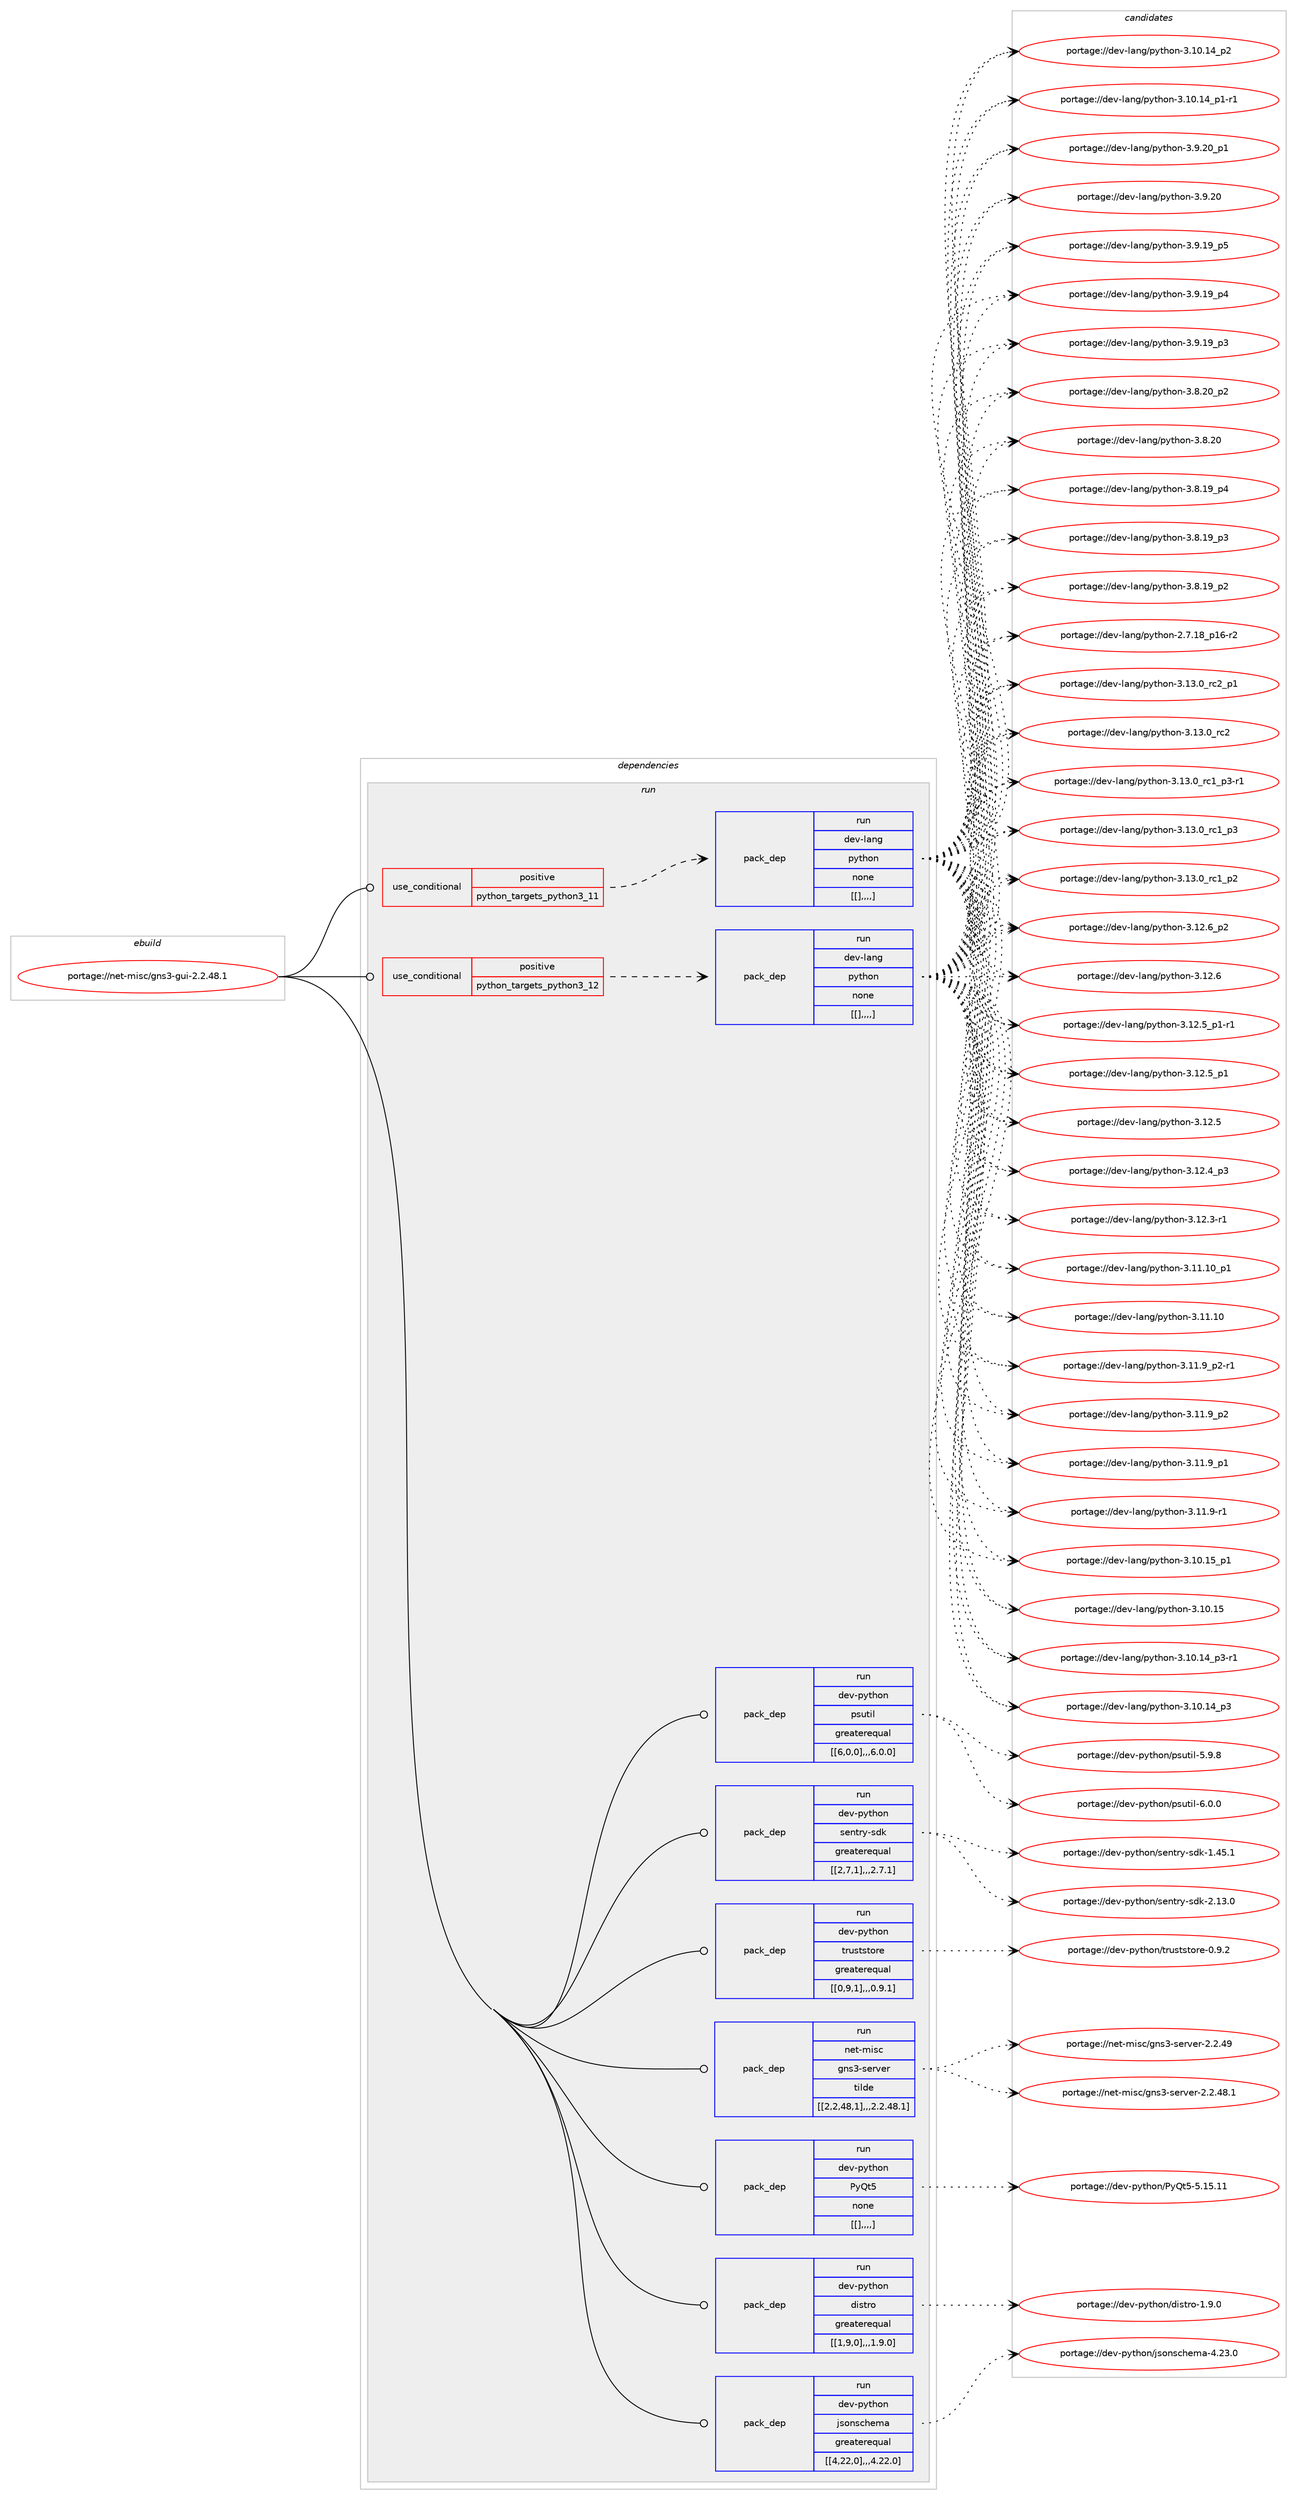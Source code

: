 digraph prolog {

# *************
# Graph options
# *************

newrank=true;
concentrate=true;
compound=true;
graph [rankdir=LR,fontname=Helvetica,fontsize=10,ranksep=1.5];#, ranksep=2.5, nodesep=0.2];
edge  [arrowhead=vee];
node  [fontname=Helvetica,fontsize=10];

# **********
# The ebuild
# **********

subgraph cluster_leftcol {
color=gray;
label=<<i>ebuild</i>>;
id [label="portage://net-misc/gns3-gui-2.2.48.1", color=red, width=4, href="../net-misc/gns3-gui-2.2.48.1.svg"];
}

# ****************
# The dependencies
# ****************

subgraph cluster_midcol {
color=gray;
label=<<i>dependencies</i>>;
subgraph cluster_compile {
fillcolor="#eeeeee";
style=filled;
label=<<i>compile</i>>;
}
subgraph cluster_compileandrun {
fillcolor="#eeeeee";
style=filled;
label=<<i>compile and run</i>>;
}
subgraph cluster_run {
fillcolor="#eeeeee";
style=filled;
label=<<i>run</i>>;
subgraph cond101127 {
dependency380665 [label=<<TABLE BORDER="0" CELLBORDER="1" CELLSPACING="0" CELLPADDING="4"><TR><TD ROWSPAN="3" CELLPADDING="10">use_conditional</TD></TR><TR><TD>positive</TD></TR><TR><TD>python_targets_python3_11</TD></TR></TABLE>>, shape=none, color=red];
subgraph pack276836 {
dependency380666 [label=<<TABLE BORDER="0" CELLBORDER="1" CELLSPACING="0" CELLPADDING="4" WIDTH="220"><TR><TD ROWSPAN="6" CELLPADDING="30">pack_dep</TD></TR><TR><TD WIDTH="110">run</TD></TR><TR><TD>dev-lang</TD></TR><TR><TD>python</TD></TR><TR><TD>none</TD></TR><TR><TD>[[],,,,]</TD></TR></TABLE>>, shape=none, color=blue];
}
dependency380665:e -> dependency380666:w [weight=20,style="dashed",arrowhead="vee"];
}
id:e -> dependency380665:w [weight=20,style="solid",arrowhead="odot"];
subgraph cond101128 {
dependency380667 [label=<<TABLE BORDER="0" CELLBORDER="1" CELLSPACING="0" CELLPADDING="4"><TR><TD ROWSPAN="3" CELLPADDING="10">use_conditional</TD></TR><TR><TD>positive</TD></TR><TR><TD>python_targets_python3_12</TD></TR></TABLE>>, shape=none, color=red];
subgraph pack276837 {
dependency380668 [label=<<TABLE BORDER="0" CELLBORDER="1" CELLSPACING="0" CELLPADDING="4" WIDTH="220"><TR><TD ROWSPAN="6" CELLPADDING="30">pack_dep</TD></TR><TR><TD WIDTH="110">run</TD></TR><TR><TD>dev-lang</TD></TR><TR><TD>python</TD></TR><TR><TD>none</TD></TR><TR><TD>[[],,,,]</TD></TR></TABLE>>, shape=none, color=blue];
}
dependency380667:e -> dependency380668:w [weight=20,style="dashed",arrowhead="vee"];
}
id:e -> dependency380667:w [weight=20,style="solid",arrowhead="odot"];
subgraph pack276838 {
dependency380669 [label=<<TABLE BORDER="0" CELLBORDER="1" CELLSPACING="0" CELLPADDING="4" WIDTH="220"><TR><TD ROWSPAN="6" CELLPADDING="30">pack_dep</TD></TR><TR><TD WIDTH="110">run</TD></TR><TR><TD>dev-python</TD></TR><TR><TD>PyQt5</TD></TR><TR><TD>none</TD></TR><TR><TD>[[],,,,]</TD></TR></TABLE>>, shape=none, color=blue];
}
id:e -> dependency380669:w [weight=20,style="solid",arrowhead="odot"];
subgraph pack276839 {
dependency380670 [label=<<TABLE BORDER="0" CELLBORDER="1" CELLSPACING="0" CELLPADDING="4" WIDTH="220"><TR><TD ROWSPAN="6" CELLPADDING="30">pack_dep</TD></TR><TR><TD WIDTH="110">run</TD></TR><TR><TD>dev-python</TD></TR><TR><TD>distro</TD></TR><TR><TD>greaterequal</TD></TR><TR><TD>[[1,9,0],,,1.9.0]</TD></TR></TABLE>>, shape=none, color=blue];
}
id:e -> dependency380670:w [weight=20,style="solid",arrowhead="odot"];
subgraph pack276840 {
dependency380671 [label=<<TABLE BORDER="0" CELLBORDER="1" CELLSPACING="0" CELLPADDING="4" WIDTH="220"><TR><TD ROWSPAN="6" CELLPADDING="30">pack_dep</TD></TR><TR><TD WIDTH="110">run</TD></TR><TR><TD>dev-python</TD></TR><TR><TD>jsonschema</TD></TR><TR><TD>greaterequal</TD></TR><TR><TD>[[4,22,0],,,4.22.0]</TD></TR></TABLE>>, shape=none, color=blue];
}
id:e -> dependency380671:w [weight=20,style="solid",arrowhead="odot"];
subgraph pack276841 {
dependency380672 [label=<<TABLE BORDER="0" CELLBORDER="1" CELLSPACING="0" CELLPADDING="4" WIDTH="220"><TR><TD ROWSPAN="6" CELLPADDING="30">pack_dep</TD></TR><TR><TD WIDTH="110">run</TD></TR><TR><TD>dev-python</TD></TR><TR><TD>psutil</TD></TR><TR><TD>greaterequal</TD></TR><TR><TD>[[6,0,0],,,6.0.0]</TD></TR></TABLE>>, shape=none, color=blue];
}
id:e -> dependency380672:w [weight=20,style="solid",arrowhead="odot"];
subgraph pack276842 {
dependency380673 [label=<<TABLE BORDER="0" CELLBORDER="1" CELLSPACING="0" CELLPADDING="4" WIDTH="220"><TR><TD ROWSPAN="6" CELLPADDING="30">pack_dep</TD></TR><TR><TD WIDTH="110">run</TD></TR><TR><TD>dev-python</TD></TR><TR><TD>sentry-sdk</TD></TR><TR><TD>greaterequal</TD></TR><TR><TD>[[2,7,1],,,2.7.1]</TD></TR></TABLE>>, shape=none, color=blue];
}
id:e -> dependency380673:w [weight=20,style="solid",arrowhead="odot"];
subgraph pack276843 {
dependency380674 [label=<<TABLE BORDER="0" CELLBORDER="1" CELLSPACING="0" CELLPADDING="4" WIDTH="220"><TR><TD ROWSPAN="6" CELLPADDING="30">pack_dep</TD></TR><TR><TD WIDTH="110">run</TD></TR><TR><TD>dev-python</TD></TR><TR><TD>truststore</TD></TR><TR><TD>greaterequal</TD></TR><TR><TD>[[0,9,1],,,0.9.1]</TD></TR></TABLE>>, shape=none, color=blue];
}
id:e -> dependency380674:w [weight=20,style="solid",arrowhead="odot"];
subgraph pack276844 {
dependency380675 [label=<<TABLE BORDER="0" CELLBORDER="1" CELLSPACING="0" CELLPADDING="4" WIDTH="220"><TR><TD ROWSPAN="6" CELLPADDING="30">pack_dep</TD></TR><TR><TD WIDTH="110">run</TD></TR><TR><TD>net-misc</TD></TR><TR><TD>gns3-server</TD></TR><TR><TD>tilde</TD></TR><TR><TD>[[2,2,48,1],,,2.2.48.1]</TD></TR></TABLE>>, shape=none, color=blue];
}
id:e -> dependency380675:w [weight=20,style="solid",arrowhead="odot"];
}
}

# **************
# The candidates
# **************

subgraph cluster_choices {
rank=same;
color=gray;
label=<<i>candidates</i>>;

subgraph choice276836 {
color=black;
nodesep=1;
choice100101118451089711010347112121116104111110455146495146489511499509511249 [label="portage://dev-lang/python-3.13.0_rc2_p1", color=red, width=4,href="../dev-lang/python-3.13.0_rc2_p1.svg"];
choice10010111845108971101034711212111610411111045514649514648951149950 [label="portage://dev-lang/python-3.13.0_rc2", color=red, width=4,href="../dev-lang/python-3.13.0_rc2.svg"];
choice1001011184510897110103471121211161041111104551464951464895114994995112514511449 [label="portage://dev-lang/python-3.13.0_rc1_p3-r1", color=red, width=4,href="../dev-lang/python-3.13.0_rc1_p3-r1.svg"];
choice100101118451089711010347112121116104111110455146495146489511499499511251 [label="portage://dev-lang/python-3.13.0_rc1_p3", color=red, width=4,href="../dev-lang/python-3.13.0_rc1_p3.svg"];
choice100101118451089711010347112121116104111110455146495146489511499499511250 [label="portage://dev-lang/python-3.13.0_rc1_p2", color=red, width=4,href="../dev-lang/python-3.13.0_rc1_p2.svg"];
choice100101118451089711010347112121116104111110455146495046549511250 [label="portage://dev-lang/python-3.12.6_p2", color=red, width=4,href="../dev-lang/python-3.12.6_p2.svg"];
choice10010111845108971101034711212111610411111045514649504654 [label="portage://dev-lang/python-3.12.6", color=red, width=4,href="../dev-lang/python-3.12.6.svg"];
choice1001011184510897110103471121211161041111104551464950465395112494511449 [label="portage://dev-lang/python-3.12.5_p1-r1", color=red, width=4,href="../dev-lang/python-3.12.5_p1-r1.svg"];
choice100101118451089711010347112121116104111110455146495046539511249 [label="portage://dev-lang/python-3.12.5_p1", color=red, width=4,href="../dev-lang/python-3.12.5_p1.svg"];
choice10010111845108971101034711212111610411111045514649504653 [label="portage://dev-lang/python-3.12.5", color=red, width=4,href="../dev-lang/python-3.12.5.svg"];
choice100101118451089711010347112121116104111110455146495046529511251 [label="portage://dev-lang/python-3.12.4_p3", color=red, width=4,href="../dev-lang/python-3.12.4_p3.svg"];
choice100101118451089711010347112121116104111110455146495046514511449 [label="portage://dev-lang/python-3.12.3-r1", color=red, width=4,href="../dev-lang/python-3.12.3-r1.svg"];
choice10010111845108971101034711212111610411111045514649494649489511249 [label="portage://dev-lang/python-3.11.10_p1", color=red, width=4,href="../dev-lang/python-3.11.10_p1.svg"];
choice1001011184510897110103471121211161041111104551464949464948 [label="portage://dev-lang/python-3.11.10", color=red, width=4,href="../dev-lang/python-3.11.10.svg"];
choice1001011184510897110103471121211161041111104551464949465795112504511449 [label="portage://dev-lang/python-3.11.9_p2-r1", color=red, width=4,href="../dev-lang/python-3.11.9_p2-r1.svg"];
choice100101118451089711010347112121116104111110455146494946579511250 [label="portage://dev-lang/python-3.11.9_p2", color=red, width=4,href="../dev-lang/python-3.11.9_p2.svg"];
choice100101118451089711010347112121116104111110455146494946579511249 [label="portage://dev-lang/python-3.11.9_p1", color=red, width=4,href="../dev-lang/python-3.11.9_p1.svg"];
choice100101118451089711010347112121116104111110455146494946574511449 [label="portage://dev-lang/python-3.11.9-r1", color=red, width=4,href="../dev-lang/python-3.11.9-r1.svg"];
choice10010111845108971101034711212111610411111045514649484649539511249 [label="portage://dev-lang/python-3.10.15_p1", color=red, width=4,href="../dev-lang/python-3.10.15_p1.svg"];
choice1001011184510897110103471121211161041111104551464948464953 [label="portage://dev-lang/python-3.10.15", color=red, width=4,href="../dev-lang/python-3.10.15.svg"];
choice100101118451089711010347112121116104111110455146494846495295112514511449 [label="portage://dev-lang/python-3.10.14_p3-r1", color=red, width=4,href="../dev-lang/python-3.10.14_p3-r1.svg"];
choice10010111845108971101034711212111610411111045514649484649529511251 [label="portage://dev-lang/python-3.10.14_p3", color=red, width=4,href="../dev-lang/python-3.10.14_p3.svg"];
choice10010111845108971101034711212111610411111045514649484649529511250 [label="portage://dev-lang/python-3.10.14_p2", color=red, width=4,href="../dev-lang/python-3.10.14_p2.svg"];
choice100101118451089711010347112121116104111110455146494846495295112494511449 [label="portage://dev-lang/python-3.10.14_p1-r1", color=red, width=4,href="../dev-lang/python-3.10.14_p1-r1.svg"];
choice100101118451089711010347112121116104111110455146574650489511249 [label="portage://dev-lang/python-3.9.20_p1", color=red, width=4,href="../dev-lang/python-3.9.20_p1.svg"];
choice10010111845108971101034711212111610411111045514657465048 [label="portage://dev-lang/python-3.9.20", color=red, width=4,href="../dev-lang/python-3.9.20.svg"];
choice100101118451089711010347112121116104111110455146574649579511253 [label="portage://dev-lang/python-3.9.19_p5", color=red, width=4,href="../dev-lang/python-3.9.19_p5.svg"];
choice100101118451089711010347112121116104111110455146574649579511252 [label="portage://dev-lang/python-3.9.19_p4", color=red, width=4,href="../dev-lang/python-3.9.19_p4.svg"];
choice100101118451089711010347112121116104111110455146574649579511251 [label="portage://dev-lang/python-3.9.19_p3", color=red, width=4,href="../dev-lang/python-3.9.19_p3.svg"];
choice100101118451089711010347112121116104111110455146564650489511250 [label="portage://dev-lang/python-3.8.20_p2", color=red, width=4,href="../dev-lang/python-3.8.20_p2.svg"];
choice10010111845108971101034711212111610411111045514656465048 [label="portage://dev-lang/python-3.8.20", color=red, width=4,href="../dev-lang/python-3.8.20.svg"];
choice100101118451089711010347112121116104111110455146564649579511252 [label="portage://dev-lang/python-3.8.19_p4", color=red, width=4,href="../dev-lang/python-3.8.19_p4.svg"];
choice100101118451089711010347112121116104111110455146564649579511251 [label="portage://dev-lang/python-3.8.19_p3", color=red, width=4,href="../dev-lang/python-3.8.19_p3.svg"];
choice100101118451089711010347112121116104111110455146564649579511250 [label="portage://dev-lang/python-3.8.19_p2", color=red, width=4,href="../dev-lang/python-3.8.19_p2.svg"];
choice100101118451089711010347112121116104111110455046554649569511249544511450 [label="portage://dev-lang/python-2.7.18_p16-r2", color=red, width=4,href="../dev-lang/python-2.7.18_p16-r2.svg"];
dependency380666:e -> choice100101118451089711010347112121116104111110455146495146489511499509511249:w [style=dotted,weight="100"];
dependency380666:e -> choice10010111845108971101034711212111610411111045514649514648951149950:w [style=dotted,weight="100"];
dependency380666:e -> choice1001011184510897110103471121211161041111104551464951464895114994995112514511449:w [style=dotted,weight="100"];
dependency380666:e -> choice100101118451089711010347112121116104111110455146495146489511499499511251:w [style=dotted,weight="100"];
dependency380666:e -> choice100101118451089711010347112121116104111110455146495146489511499499511250:w [style=dotted,weight="100"];
dependency380666:e -> choice100101118451089711010347112121116104111110455146495046549511250:w [style=dotted,weight="100"];
dependency380666:e -> choice10010111845108971101034711212111610411111045514649504654:w [style=dotted,weight="100"];
dependency380666:e -> choice1001011184510897110103471121211161041111104551464950465395112494511449:w [style=dotted,weight="100"];
dependency380666:e -> choice100101118451089711010347112121116104111110455146495046539511249:w [style=dotted,weight="100"];
dependency380666:e -> choice10010111845108971101034711212111610411111045514649504653:w [style=dotted,weight="100"];
dependency380666:e -> choice100101118451089711010347112121116104111110455146495046529511251:w [style=dotted,weight="100"];
dependency380666:e -> choice100101118451089711010347112121116104111110455146495046514511449:w [style=dotted,weight="100"];
dependency380666:e -> choice10010111845108971101034711212111610411111045514649494649489511249:w [style=dotted,weight="100"];
dependency380666:e -> choice1001011184510897110103471121211161041111104551464949464948:w [style=dotted,weight="100"];
dependency380666:e -> choice1001011184510897110103471121211161041111104551464949465795112504511449:w [style=dotted,weight="100"];
dependency380666:e -> choice100101118451089711010347112121116104111110455146494946579511250:w [style=dotted,weight="100"];
dependency380666:e -> choice100101118451089711010347112121116104111110455146494946579511249:w [style=dotted,weight="100"];
dependency380666:e -> choice100101118451089711010347112121116104111110455146494946574511449:w [style=dotted,weight="100"];
dependency380666:e -> choice10010111845108971101034711212111610411111045514649484649539511249:w [style=dotted,weight="100"];
dependency380666:e -> choice1001011184510897110103471121211161041111104551464948464953:w [style=dotted,weight="100"];
dependency380666:e -> choice100101118451089711010347112121116104111110455146494846495295112514511449:w [style=dotted,weight="100"];
dependency380666:e -> choice10010111845108971101034711212111610411111045514649484649529511251:w [style=dotted,weight="100"];
dependency380666:e -> choice10010111845108971101034711212111610411111045514649484649529511250:w [style=dotted,weight="100"];
dependency380666:e -> choice100101118451089711010347112121116104111110455146494846495295112494511449:w [style=dotted,weight="100"];
dependency380666:e -> choice100101118451089711010347112121116104111110455146574650489511249:w [style=dotted,weight="100"];
dependency380666:e -> choice10010111845108971101034711212111610411111045514657465048:w [style=dotted,weight="100"];
dependency380666:e -> choice100101118451089711010347112121116104111110455146574649579511253:w [style=dotted,weight="100"];
dependency380666:e -> choice100101118451089711010347112121116104111110455146574649579511252:w [style=dotted,weight="100"];
dependency380666:e -> choice100101118451089711010347112121116104111110455146574649579511251:w [style=dotted,weight="100"];
dependency380666:e -> choice100101118451089711010347112121116104111110455146564650489511250:w [style=dotted,weight="100"];
dependency380666:e -> choice10010111845108971101034711212111610411111045514656465048:w [style=dotted,weight="100"];
dependency380666:e -> choice100101118451089711010347112121116104111110455146564649579511252:w [style=dotted,weight="100"];
dependency380666:e -> choice100101118451089711010347112121116104111110455146564649579511251:w [style=dotted,weight="100"];
dependency380666:e -> choice100101118451089711010347112121116104111110455146564649579511250:w [style=dotted,weight="100"];
dependency380666:e -> choice100101118451089711010347112121116104111110455046554649569511249544511450:w [style=dotted,weight="100"];
}
subgraph choice276837 {
color=black;
nodesep=1;
choice100101118451089711010347112121116104111110455146495146489511499509511249 [label="portage://dev-lang/python-3.13.0_rc2_p1", color=red, width=4,href="../dev-lang/python-3.13.0_rc2_p1.svg"];
choice10010111845108971101034711212111610411111045514649514648951149950 [label="portage://dev-lang/python-3.13.0_rc2", color=red, width=4,href="../dev-lang/python-3.13.0_rc2.svg"];
choice1001011184510897110103471121211161041111104551464951464895114994995112514511449 [label="portage://dev-lang/python-3.13.0_rc1_p3-r1", color=red, width=4,href="../dev-lang/python-3.13.0_rc1_p3-r1.svg"];
choice100101118451089711010347112121116104111110455146495146489511499499511251 [label="portage://dev-lang/python-3.13.0_rc1_p3", color=red, width=4,href="../dev-lang/python-3.13.0_rc1_p3.svg"];
choice100101118451089711010347112121116104111110455146495146489511499499511250 [label="portage://dev-lang/python-3.13.0_rc1_p2", color=red, width=4,href="../dev-lang/python-3.13.0_rc1_p2.svg"];
choice100101118451089711010347112121116104111110455146495046549511250 [label="portage://dev-lang/python-3.12.6_p2", color=red, width=4,href="../dev-lang/python-3.12.6_p2.svg"];
choice10010111845108971101034711212111610411111045514649504654 [label="portage://dev-lang/python-3.12.6", color=red, width=4,href="../dev-lang/python-3.12.6.svg"];
choice1001011184510897110103471121211161041111104551464950465395112494511449 [label="portage://dev-lang/python-3.12.5_p1-r1", color=red, width=4,href="../dev-lang/python-3.12.5_p1-r1.svg"];
choice100101118451089711010347112121116104111110455146495046539511249 [label="portage://dev-lang/python-3.12.5_p1", color=red, width=4,href="../dev-lang/python-3.12.5_p1.svg"];
choice10010111845108971101034711212111610411111045514649504653 [label="portage://dev-lang/python-3.12.5", color=red, width=4,href="../dev-lang/python-3.12.5.svg"];
choice100101118451089711010347112121116104111110455146495046529511251 [label="portage://dev-lang/python-3.12.4_p3", color=red, width=4,href="../dev-lang/python-3.12.4_p3.svg"];
choice100101118451089711010347112121116104111110455146495046514511449 [label="portage://dev-lang/python-3.12.3-r1", color=red, width=4,href="../dev-lang/python-3.12.3-r1.svg"];
choice10010111845108971101034711212111610411111045514649494649489511249 [label="portage://dev-lang/python-3.11.10_p1", color=red, width=4,href="../dev-lang/python-3.11.10_p1.svg"];
choice1001011184510897110103471121211161041111104551464949464948 [label="portage://dev-lang/python-3.11.10", color=red, width=4,href="../dev-lang/python-3.11.10.svg"];
choice1001011184510897110103471121211161041111104551464949465795112504511449 [label="portage://dev-lang/python-3.11.9_p2-r1", color=red, width=4,href="../dev-lang/python-3.11.9_p2-r1.svg"];
choice100101118451089711010347112121116104111110455146494946579511250 [label="portage://dev-lang/python-3.11.9_p2", color=red, width=4,href="../dev-lang/python-3.11.9_p2.svg"];
choice100101118451089711010347112121116104111110455146494946579511249 [label="portage://dev-lang/python-3.11.9_p1", color=red, width=4,href="../dev-lang/python-3.11.9_p1.svg"];
choice100101118451089711010347112121116104111110455146494946574511449 [label="portage://dev-lang/python-3.11.9-r1", color=red, width=4,href="../dev-lang/python-3.11.9-r1.svg"];
choice10010111845108971101034711212111610411111045514649484649539511249 [label="portage://dev-lang/python-3.10.15_p1", color=red, width=4,href="../dev-lang/python-3.10.15_p1.svg"];
choice1001011184510897110103471121211161041111104551464948464953 [label="portage://dev-lang/python-3.10.15", color=red, width=4,href="../dev-lang/python-3.10.15.svg"];
choice100101118451089711010347112121116104111110455146494846495295112514511449 [label="portage://dev-lang/python-3.10.14_p3-r1", color=red, width=4,href="../dev-lang/python-3.10.14_p3-r1.svg"];
choice10010111845108971101034711212111610411111045514649484649529511251 [label="portage://dev-lang/python-3.10.14_p3", color=red, width=4,href="../dev-lang/python-3.10.14_p3.svg"];
choice10010111845108971101034711212111610411111045514649484649529511250 [label="portage://dev-lang/python-3.10.14_p2", color=red, width=4,href="../dev-lang/python-3.10.14_p2.svg"];
choice100101118451089711010347112121116104111110455146494846495295112494511449 [label="portage://dev-lang/python-3.10.14_p1-r1", color=red, width=4,href="../dev-lang/python-3.10.14_p1-r1.svg"];
choice100101118451089711010347112121116104111110455146574650489511249 [label="portage://dev-lang/python-3.9.20_p1", color=red, width=4,href="../dev-lang/python-3.9.20_p1.svg"];
choice10010111845108971101034711212111610411111045514657465048 [label="portage://dev-lang/python-3.9.20", color=red, width=4,href="../dev-lang/python-3.9.20.svg"];
choice100101118451089711010347112121116104111110455146574649579511253 [label="portage://dev-lang/python-3.9.19_p5", color=red, width=4,href="../dev-lang/python-3.9.19_p5.svg"];
choice100101118451089711010347112121116104111110455146574649579511252 [label="portage://dev-lang/python-3.9.19_p4", color=red, width=4,href="../dev-lang/python-3.9.19_p4.svg"];
choice100101118451089711010347112121116104111110455146574649579511251 [label="portage://dev-lang/python-3.9.19_p3", color=red, width=4,href="../dev-lang/python-3.9.19_p3.svg"];
choice100101118451089711010347112121116104111110455146564650489511250 [label="portage://dev-lang/python-3.8.20_p2", color=red, width=4,href="../dev-lang/python-3.8.20_p2.svg"];
choice10010111845108971101034711212111610411111045514656465048 [label="portage://dev-lang/python-3.8.20", color=red, width=4,href="../dev-lang/python-3.8.20.svg"];
choice100101118451089711010347112121116104111110455146564649579511252 [label="portage://dev-lang/python-3.8.19_p4", color=red, width=4,href="../dev-lang/python-3.8.19_p4.svg"];
choice100101118451089711010347112121116104111110455146564649579511251 [label="portage://dev-lang/python-3.8.19_p3", color=red, width=4,href="../dev-lang/python-3.8.19_p3.svg"];
choice100101118451089711010347112121116104111110455146564649579511250 [label="portage://dev-lang/python-3.8.19_p2", color=red, width=4,href="../dev-lang/python-3.8.19_p2.svg"];
choice100101118451089711010347112121116104111110455046554649569511249544511450 [label="portage://dev-lang/python-2.7.18_p16-r2", color=red, width=4,href="../dev-lang/python-2.7.18_p16-r2.svg"];
dependency380668:e -> choice100101118451089711010347112121116104111110455146495146489511499509511249:w [style=dotted,weight="100"];
dependency380668:e -> choice10010111845108971101034711212111610411111045514649514648951149950:w [style=dotted,weight="100"];
dependency380668:e -> choice1001011184510897110103471121211161041111104551464951464895114994995112514511449:w [style=dotted,weight="100"];
dependency380668:e -> choice100101118451089711010347112121116104111110455146495146489511499499511251:w [style=dotted,weight="100"];
dependency380668:e -> choice100101118451089711010347112121116104111110455146495146489511499499511250:w [style=dotted,weight="100"];
dependency380668:e -> choice100101118451089711010347112121116104111110455146495046549511250:w [style=dotted,weight="100"];
dependency380668:e -> choice10010111845108971101034711212111610411111045514649504654:w [style=dotted,weight="100"];
dependency380668:e -> choice1001011184510897110103471121211161041111104551464950465395112494511449:w [style=dotted,weight="100"];
dependency380668:e -> choice100101118451089711010347112121116104111110455146495046539511249:w [style=dotted,weight="100"];
dependency380668:e -> choice10010111845108971101034711212111610411111045514649504653:w [style=dotted,weight="100"];
dependency380668:e -> choice100101118451089711010347112121116104111110455146495046529511251:w [style=dotted,weight="100"];
dependency380668:e -> choice100101118451089711010347112121116104111110455146495046514511449:w [style=dotted,weight="100"];
dependency380668:e -> choice10010111845108971101034711212111610411111045514649494649489511249:w [style=dotted,weight="100"];
dependency380668:e -> choice1001011184510897110103471121211161041111104551464949464948:w [style=dotted,weight="100"];
dependency380668:e -> choice1001011184510897110103471121211161041111104551464949465795112504511449:w [style=dotted,weight="100"];
dependency380668:e -> choice100101118451089711010347112121116104111110455146494946579511250:w [style=dotted,weight="100"];
dependency380668:e -> choice100101118451089711010347112121116104111110455146494946579511249:w [style=dotted,weight="100"];
dependency380668:e -> choice100101118451089711010347112121116104111110455146494946574511449:w [style=dotted,weight="100"];
dependency380668:e -> choice10010111845108971101034711212111610411111045514649484649539511249:w [style=dotted,weight="100"];
dependency380668:e -> choice1001011184510897110103471121211161041111104551464948464953:w [style=dotted,weight="100"];
dependency380668:e -> choice100101118451089711010347112121116104111110455146494846495295112514511449:w [style=dotted,weight="100"];
dependency380668:e -> choice10010111845108971101034711212111610411111045514649484649529511251:w [style=dotted,weight="100"];
dependency380668:e -> choice10010111845108971101034711212111610411111045514649484649529511250:w [style=dotted,weight="100"];
dependency380668:e -> choice100101118451089711010347112121116104111110455146494846495295112494511449:w [style=dotted,weight="100"];
dependency380668:e -> choice100101118451089711010347112121116104111110455146574650489511249:w [style=dotted,weight="100"];
dependency380668:e -> choice10010111845108971101034711212111610411111045514657465048:w [style=dotted,weight="100"];
dependency380668:e -> choice100101118451089711010347112121116104111110455146574649579511253:w [style=dotted,weight="100"];
dependency380668:e -> choice100101118451089711010347112121116104111110455146574649579511252:w [style=dotted,weight="100"];
dependency380668:e -> choice100101118451089711010347112121116104111110455146574649579511251:w [style=dotted,weight="100"];
dependency380668:e -> choice100101118451089711010347112121116104111110455146564650489511250:w [style=dotted,weight="100"];
dependency380668:e -> choice10010111845108971101034711212111610411111045514656465048:w [style=dotted,weight="100"];
dependency380668:e -> choice100101118451089711010347112121116104111110455146564649579511252:w [style=dotted,weight="100"];
dependency380668:e -> choice100101118451089711010347112121116104111110455146564649579511251:w [style=dotted,weight="100"];
dependency380668:e -> choice100101118451089711010347112121116104111110455146564649579511250:w [style=dotted,weight="100"];
dependency380668:e -> choice100101118451089711010347112121116104111110455046554649569511249544511450:w [style=dotted,weight="100"];
}
subgraph choice276838 {
color=black;
nodesep=1;
choice10010111845112121116104111110478012181116534553464953464949 [label="portage://dev-python/PyQt5-5.15.11", color=red, width=4,href="../dev-python/PyQt5-5.15.11.svg"];
dependency380669:e -> choice10010111845112121116104111110478012181116534553464953464949:w [style=dotted,weight="100"];
}
subgraph choice276839 {
color=black;
nodesep=1;
choice1001011184511212111610411111047100105115116114111454946574648 [label="portage://dev-python/distro-1.9.0", color=red, width=4,href="../dev-python/distro-1.9.0.svg"];
dependency380670:e -> choice1001011184511212111610411111047100105115116114111454946574648:w [style=dotted,weight="100"];
}
subgraph choice276840 {
color=black;
nodesep=1;
choice1001011184511212111610411111047106115111110115991041011099745524650514648 [label="portage://dev-python/jsonschema-4.23.0", color=red, width=4,href="../dev-python/jsonschema-4.23.0.svg"];
dependency380671:e -> choice1001011184511212111610411111047106115111110115991041011099745524650514648:w [style=dotted,weight="100"];
}
subgraph choice276841 {
color=black;
nodesep=1;
choice1001011184511212111610411111047112115117116105108455446484648 [label="portage://dev-python/psutil-6.0.0", color=red, width=4,href="../dev-python/psutil-6.0.0.svg"];
choice1001011184511212111610411111047112115117116105108455346574656 [label="portage://dev-python/psutil-5.9.8", color=red, width=4,href="../dev-python/psutil-5.9.8.svg"];
dependency380672:e -> choice1001011184511212111610411111047112115117116105108455446484648:w [style=dotted,weight="100"];
dependency380672:e -> choice1001011184511212111610411111047112115117116105108455346574656:w [style=dotted,weight="100"];
}
subgraph choice276842 {
color=black;
nodesep=1;
choice10010111845112121116104111110471151011101161141214511510010745504649514648 [label="portage://dev-python/sentry-sdk-2.13.0", color=red, width=4,href="../dev-python/sentry-sdk-2.13.0.svg"];
choice10010111845112121116104111110471151011101161141214511510010745494652534649 [label="portage://dev-python/sentry-sdk-1.45.1", color=red, width=4,href="../dev-python/sentry-sdk-1.45.1.svg"];
dependency380673:e -> choice10010111845112121116104111110471151011101161141214511510010745504649514648:w [style=dotted,weight="100"];
dependency380673:e -> choice10010111845112121116104111110471151011101161141214511510010745494652534649:w [style=dotted,weight="100"];
}
subgraph choice276843 {
color=black;
nodesep=1;
choice1001011184511212111610411111047116114117115116115116111114101454846574650 [label="portage://dev-python/truststore-0.9.2", color=red, width=4,href="../dev-python/truststore-0.9.2.svg"];
dependency380674:e -> choice1001011184511212111610411111047116114117115116115116111114101454846574650:w [style=dotted,weight="100"];
}
subgraph choice276844 {
color=black;
nodesep=1;
choice110101116451091051159947103110115514511510111411810111445504650465257 [label="portage://net-misc/gns3-server-2.2.49", color=red, width=4,href="../net-misc/gns3-server-2.2.49.svg"];
choice1101011164510910511599471031101155145115101114118101114455046504652564649 [label="portage://net-misc/gns3-server-2.2.48.1", color=red, width=4,href="../net-misc/gns3-server-2.2.48.1.svg"];
dependency380675:e -> choice110101116451091051159947103110115514511510111411810111445504650465257:w [style=dotted,weight="100"];
dependency380675:e -> choice1101011164510910511599471031101155145115101114118101114455046504652564649:w [style=dotted,weight="100"];
}
}

}
